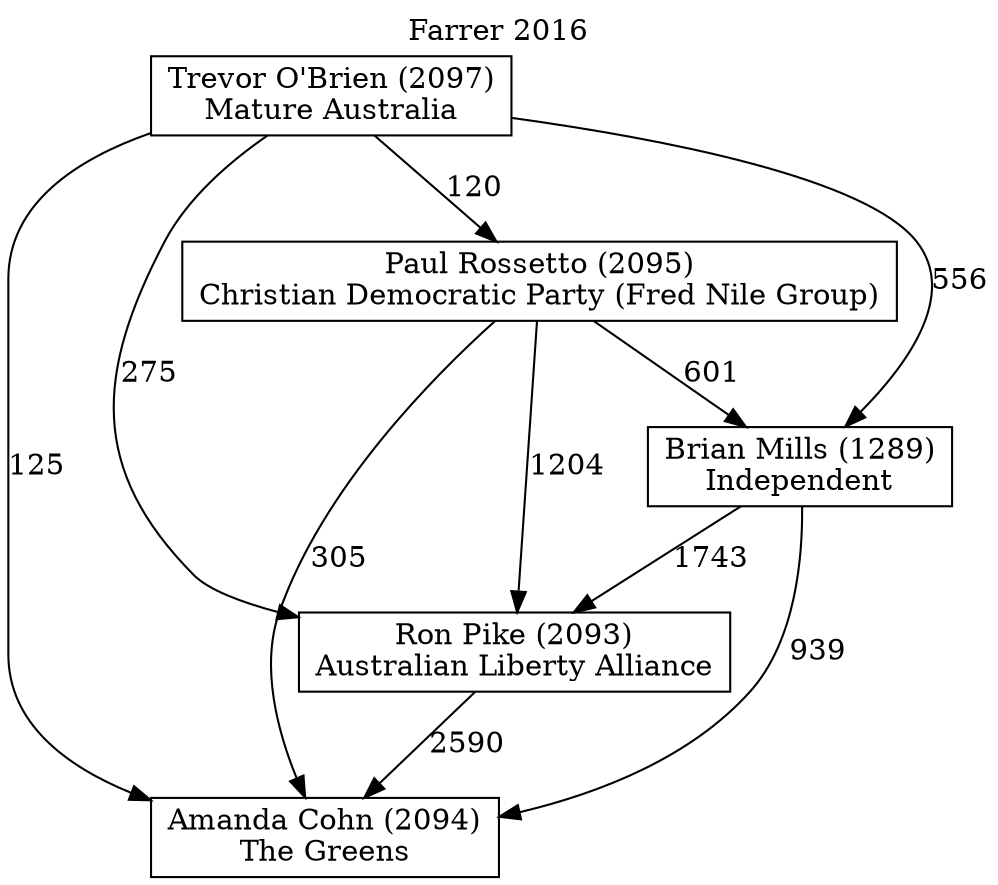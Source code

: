 // House preference flow
digraph "Amanda Cohn (2094)_Farrer_2016" {
	graph [label="Farrer 2016" labelloc=t mclimit=10]
	node [shape=box]
	"Amanda Cohn (2094)" [label="Amanda Cohn (2094)
The Greens"]
	"Ron Pike (2093)" [label="Ron Pike (2093)
Australian Liberty Alliance"]
	"Paul Rossetto (2095)" [label="Paul Rossetto (2095)
Christian Democratic Party (Fred Nile Group)"]
	"Trevor O'Brien (2097)" [label="Trevor O'Brien (2097)
Mature Australia"]
	"Brian Mills (1289)" [label="Brian Mills (1289)
Independent"]
	"Trevor O'Brien (2097)" -> "Ron Pike (2093)" [label=275]
	"Paul Rossetto (2095)" -> "Amanda Cohn (2094)" [label=305]
	"Trevor O'Brien (2097)" -> "Amanda Cohn (2094)" [label=125]
	"Paul Rossetto (2095)" -> "Ron Pike (2093)" [label=1204]
	"Trevor O'Brien (2097)" -> "Brian Mills (1289)" [label=556]
	"Ron Pike (2093)" -> "Amanda Cohn (2094)" [label=2590]
	"Trevor O'Brien (2097)" -> "Paul Rossetto (2095)" [label=120]
	"Brian Mills (1289)" -> "Ron Pike (2093)" [label=1743]
	"Brian Mills (1289)" -> "Amanda Cohn (2094)" [label=939]
	"Paul Rossetto (2095)" -> "Brian Mills (1289)" [label=601]
}
